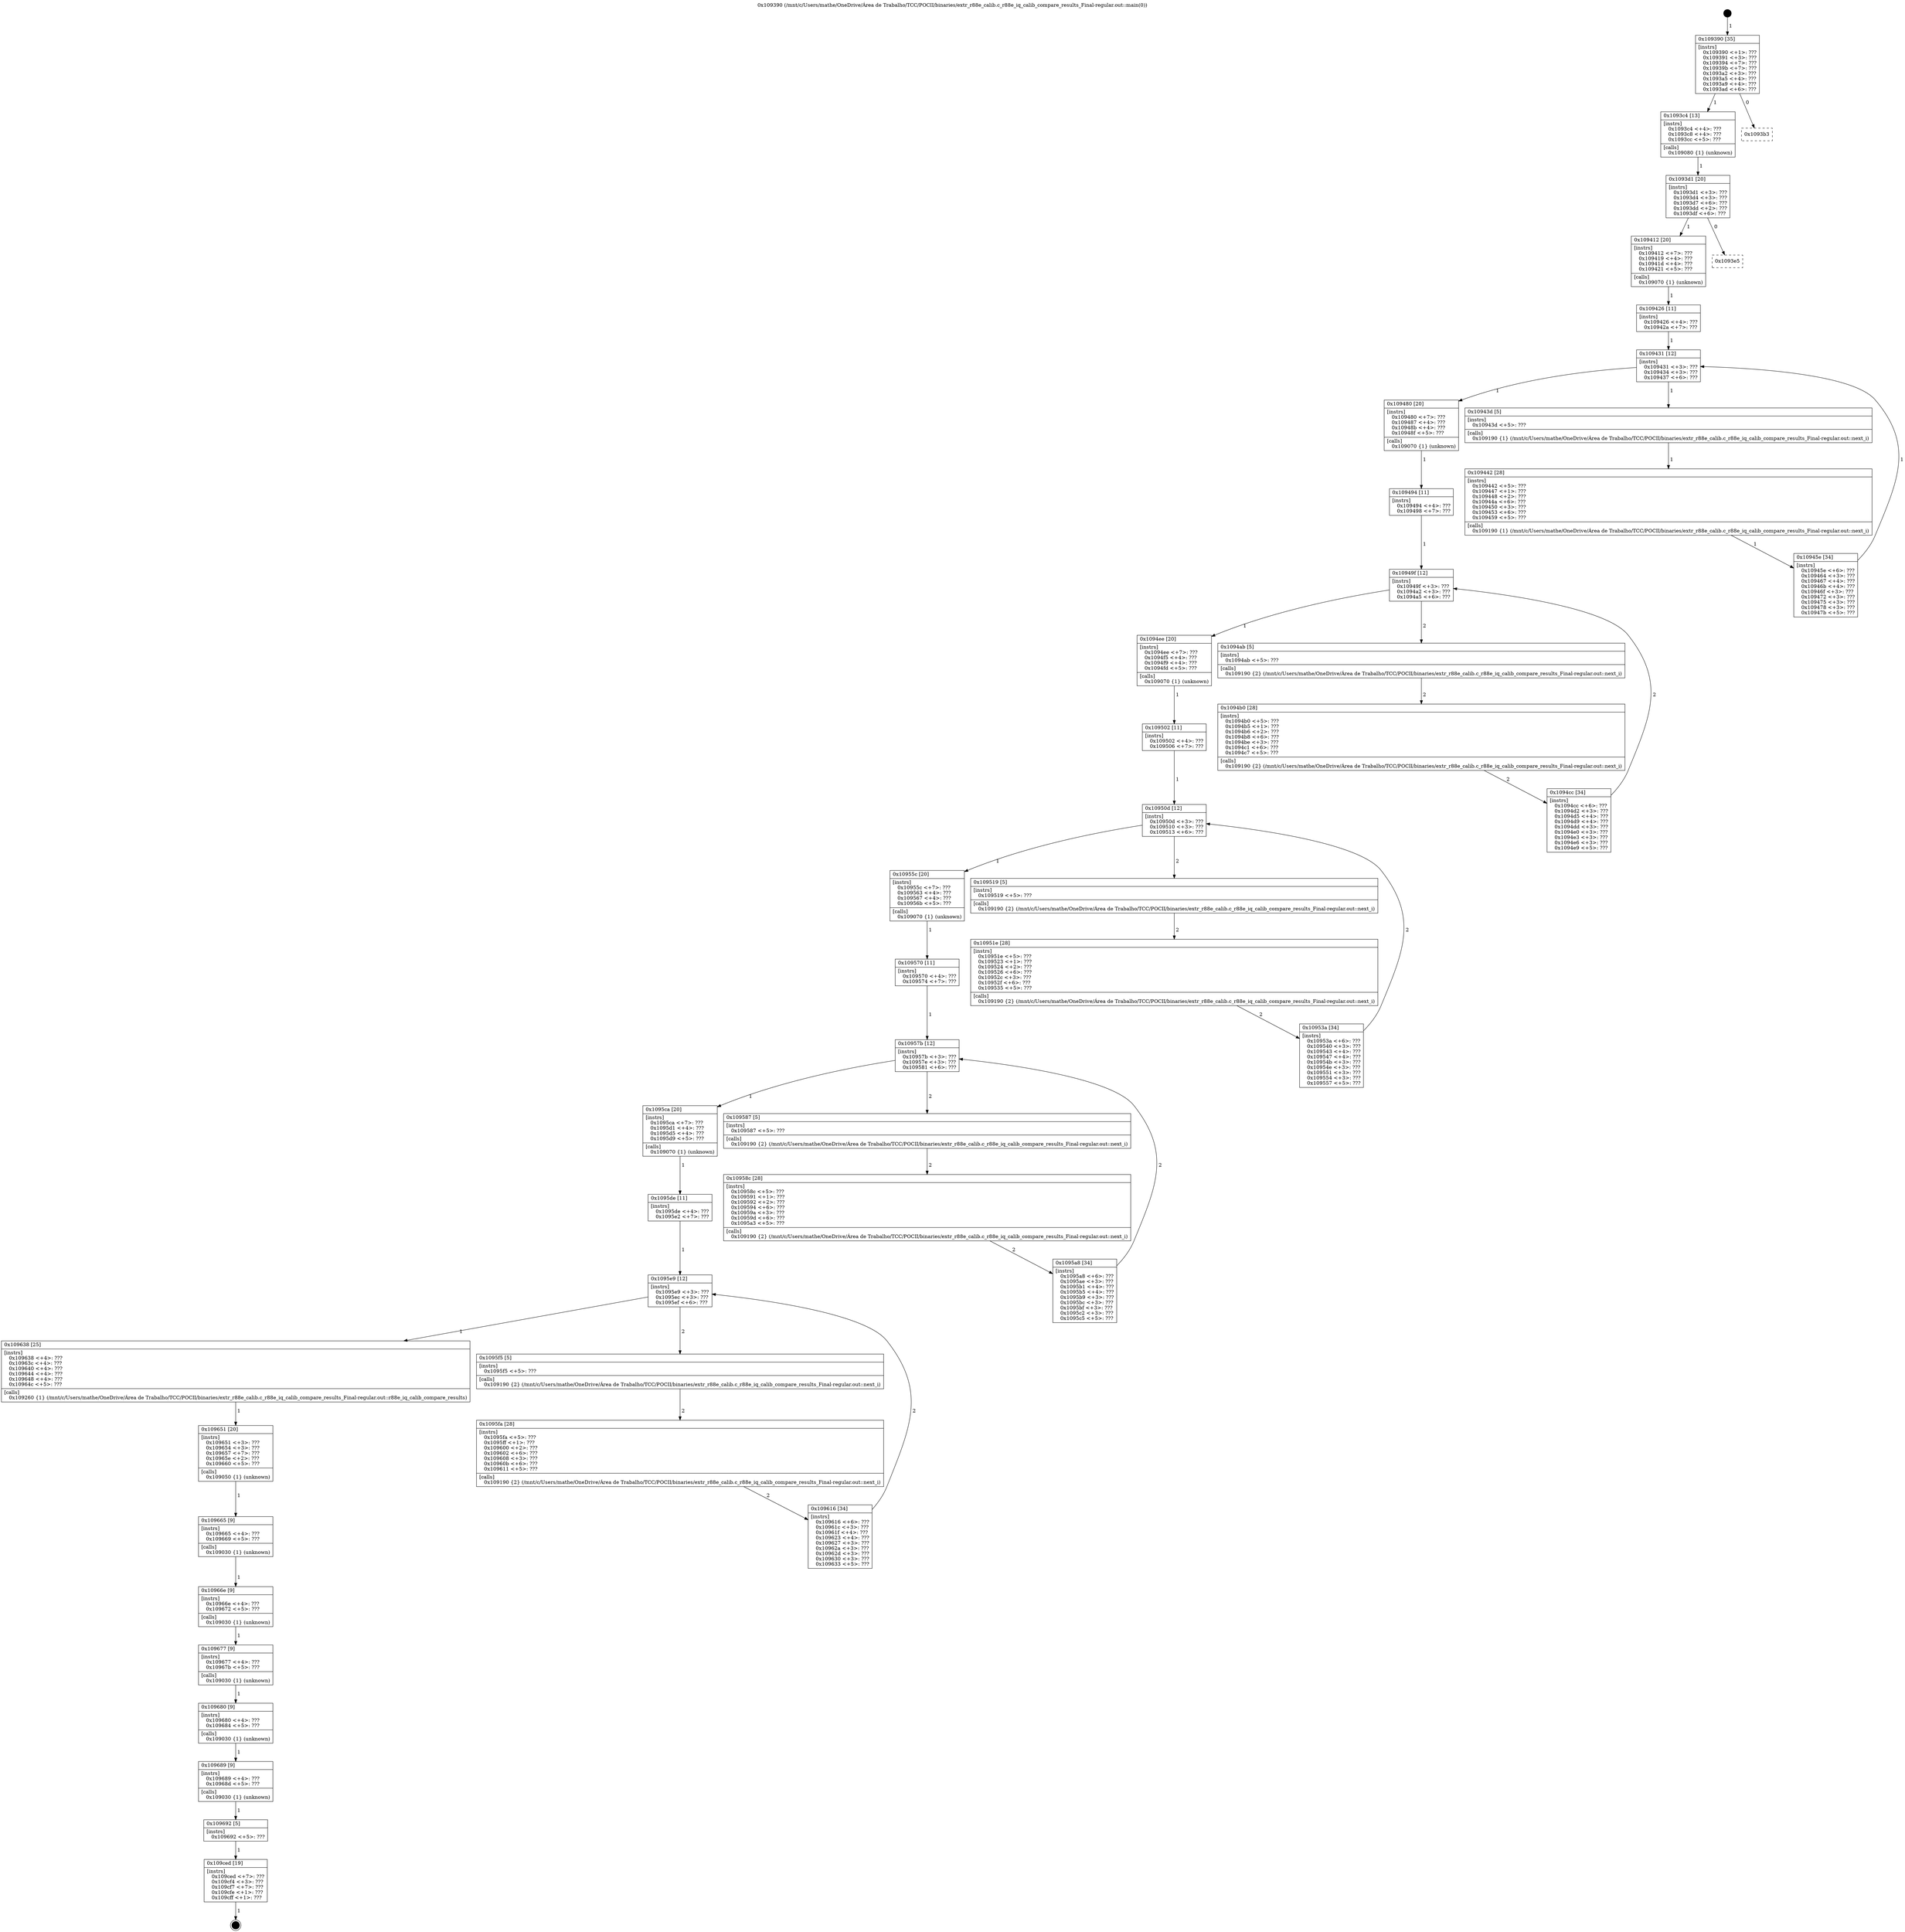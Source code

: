 digraph "0x109390" {
  label = "0x109390 (/mnt/c/Users/mathe/OneDrive/Área de Trabalho/TCC/POCII/binaries/extr_r88e_calib.c_r88e_iq_calib_compare_results_Final-regular.out::main(0))"
  labelloc = "t"
  node[shape=record]

  Entry [label="",width=0.3,height=0.3,shape=circle,fillcolor=black,style=filled]
  "0x109390" [label="{
     0x109390 [35]\l
     | [instrs]\l
     &nbsp;&nbsp;0x109390 \<+1\>: ???\l
     &nbsp;&nbsp;0x109391 \<+3\>: ???\l
     &nbsp;&nbsp;0x109394 \<+7\>: ???\l
     &nbsp;&nbsp;0x10939b \<+7\>: ???\l
     &nbsp;&nbsp;0x1093a2 \<+3\>: ???\l
     &nbsp;&nbsp;0x1093a5 \<+4\>: ???\l
     &nbsp;&nbsp;0x1093a9 \<+4\>: ???\l
     &nbsp;&nbsp;0x1093ad \<+6\>: ???\l
  }"]
  "0x1093c4" [label="{
     0x1093c4 [13]\l
     | [instrs]\l
     &nbsp;&nbsp;0x1093c4 \<+4\>: ???\l
     &nbsp;&nbsp;0x1093c8 \<+4\>: ???\l
     &nbsp;&nbsp;0x1093cc \<+5\>: ???\l
     | [calls]\l
     &nbsp;&nbsp;0x109080 \{1\} (unknown)\l
  }"]
  "0x1093b3" [label="{
     0x1093b3\l
  }", style=dashed]
  "0x1093d1" [label="{
     0x1093d1 [20]\l
     | [instrs]\l
     &nbsp;&nbsp;0x1093d1 \<+3\>: ???\l
     &nbsp;&nbsp;0x1093d4 \<+3\>: ???\l
     &nbsp;&nbsp;0x1093d7 \<+6\>: ???\l
     &nbsp;&nbsp;0x1093dd \<+2\>: ???\l
     &nbsp;&nbsp;0x1093df \<+6\>: ???\l
  }"]
  "0x109412" [label="{
     0x109412 [20]\l
     | [instrs]\l
     &nbsp;&nbsp;0x109412 \<+7\>: ???\l
     &nbsp;&nbsp;0x109419 \<+4\>: ???\l
     &nbsp;&nbsp;0x10941d \<+4\>: ???\l
     &nbsp;&nbsp;0x109421 \<+5\>: ???\l
     | [calls]\l
     &nbsp;&nbsp;0x109070 \{1\} (unknown)\l
  }"]
  "0x1093e5" [label="{
     0x1093e5\l
  }", style=dashed]
  "0x109431" [label="{
     0x109431 [12]\l
     | [instrs]\l
     &nbsp;&nbsp;0x109431 \<+3\>: ???\l
     &nbsp;&nbsp;0x109434 \<+3\>: ???\l
     &nbsp;&nbsp;0x109437 \<+6\>: ???\l
  }"]
  "0x109480" [label="{
     0x109480 [20]\l
     | [instrs]\l
     &nbsp;&nbsp;0x109480 \<+7\>: ???\l
     &nbsp;&nbsp;0x109487 \<+4\>: ???\l
     &nbsp;&nbsp;0x10948b \<+4\>: ???\l
     &nbsp;&nbsp;0x10948f \<+5\>: ???\l
     | [calls]\l
     &nbsp;&nbsp;0x109070 \{1\} (unknown)\l
  }"]
  "0x10943d" [label="{
     0x10943d [5]\l
     | [instrs]\l
     &nbsp;&nbsp;0x10943d \<+5\>: ???\l
     | [calls]\l
     &nbsp;&nbsp;0x109190 \{1\} (/mnt/c/Users/mathe/OneDrive/Área de Trabalho/TCC/POCII/binaries/extr_r88e_calib.c_r88e_iq_calib_compare_results_Final-regular.out::next_i)\l
  }"]
  "0x109442" [label="{
     0x109442 [28]\l
     | [instrs]\l
     &nbsp;&nbsp;0x109442 \<+5\>: ???\l
     &nbsp;&nbsp;0x109447 \<+1\>: ???\l
     &nbsp;&nbsp;0x109448 \<+2\>: ???\l
     &nbsp;&nbsp;0x10944a \<+6\>: ???\l
     &nbsp;&nbsp;0x109450 \<+3\>: ???\l
     &nbsp;&nbsp;0x109453 \<+6\>: ???\l
     &nbsp;&nbsp;0x109459 \<+5\>: ???\l
     | [calls]\l
     &nbsp;&nbsp;0x109190 \{1\} (/mnt/c/Users/mathe/OneDrive/Área de Trabalho/TCC/POCII/binaries/extr_r88e_calib.c_r88e_iq_calib_compare_results_Final-regular.out::next_i)\l
  }"]
  "0x10945e" [label="{
     0x10945e [34]\l
     | [instrs]\l
     &nbsp;&nbsp;0x10945e \<+6\>: ???\l
     &nbsp;&nbsp;0x109464 \<+3\>: ???\l
     &nbsp;&nbsp;0x109467 \<+4\>: ???\l
     &nbsp;&nbsp;0x10946b \<+4\>: ???\l
     &nbsp;&nbsp;0x10946f \<+3\>: ???\l
     &nbsp;&nbsp;0x109472 \<+3\>: ???\l
     &nbsp;&nbsp;0x109475 \<+3\>: ???\l
     &nbsp;&nbsp;0x109478 \<+3\>: ???\l
     &nbsp;&nbsp;0x10947b \<+5\>: ???\l
  }"]
  "0x109426" [label="{
     0x109426 [11]\l
     | [instrs]\l
     &nbsp;&nbsp;0x109426 \<+4\>: ???\l
     &nbsp;&nbsp;0x10942a \<+7\>: ???\l
  }"]
  "0x10949f" [label="{
     0x10949f [12]\l
     | [instrs]\l
     &nbsp;&nbsp;0x10949f \<+3\>: ???\l
     &nbsp;&nbsp;0x1094a2 \<+3\>: ???\l
     &nbsp;&nbsp;0x1094a5 \<+6\>: ???\l
  }"]
  "0x1094ee" [label="{
     0x1094ee [20]\l
     | [instrs]\l
     &nbsp;&nbsp;0x1094ee \<+7\>: ???\l
     &nbsp;&nbsp;0x1094f5 \<+4\>: ???\l
     &nbsp;&nbsp;0x1094f9 \<+4\>: ???\l
     &nbsp;&nbsp;0x1094fd \<+5\>: ???\l
     | [calls]\l
     &nbsp;&nbsp;0x109070 \{1\} (unknown)\l
  }"]
  "0x1094ab" [label="{
     0x1094ab [5]\l
     | [instrs]\l
     &nbsp;&nbsp;0x1094ab \<+5\>: ???\l
     | [calls]\l
     &nbsp;&nbsp;0x109190 \{2\} (/mnt/c/Users/mathe/OneDrive/Área de Trabalho/TCC/POCII/binaries/extr_r88e_calib.c_r88e_iq_calib_compare_results_Final-regular.out::next_i)\l
  }"]
  "0x1094b0" [label="{
     0x1094b0 [28]\l
     | [instrs]\l
     &nbsp;&nbsp;0x1094b0 \<+5\>: ???\l
     &nbsp;&nbsp;0x1094b5 \<+1\>: ???\l
     &nbsp;&nbsp;0x1094b6 \<+2\>: ???\l
     &nbsp;&nbsp;0x1094b8 \<+6\>: ???\l
     &nbsp;&nbsp;0x1094be \<+3\>: ???\l
     &nbsp;&nbsp;0x1094c1 \<+6\>: ???\l
     &nbsp;&nbsp;0x1094c7 \<+5\>: ???\l
     | [calls]\l
     &nbsp;&nbsp;0x109190 \{2\} (/mnt/c/Users/mathe/OneDrive/Área de Trabalho/TCC/POCII/binaries/extr_r88e_calib.c_r88e_iq_calib_compare_results_Final-regular.out::next_i)\l
  }"]
  "0x1094cc" [label="{
     0x1094cc [34]\l
     | [instrs]\l
     &nbsp;&nbsp;0x1094cc \<+6\>: ???\l
     &nbsp;&nbsp;0x1094d2 \<+3\>: ???\l
     &nbsp;&nbsp;0x1094d5 \<+4\>: ???\l
     &nbsp;&nbsp;0x1094d9 \<+4\>: ???\l
     &nbsp;&nbsp;0x1094dd \<+3\>: ???\l
     &nbsp;&nbsp;0x1094e0 \<+3\>: ???\l
     &nbsp;&nbsp;0x1094e3 \<+3\>: ???\l
     &nbsp;&nbsp;0x1094e6 \<+3\>: ???\l
     &nbsp;&nbsp;0x1094e9 \<+5\>: ???\l
  }"]
  "0x109494" [label="{
     0x109494 [11]\l
     | [instrs]\l
     &nbsp;&nbsp;0x109494 \<+4\>: ???\l
     &nbsp;&nbsp;0x109498 \<+7\>: ???\l
  }"]
  "0x10950d" [label="{
     0x10950d [12]\l
     | [instrs]\l
     &nbsp;&nbsp;0x10950d \<+3\>: ???\l
     &nbsp;&nbsp;0x109510 \<+3\>: ???\l
     &nbsp;&nbsp;0x109513 \<+6\>: ???\l
  }"]
  "0x10955c" [label="{
     0x10955c [20]\l
     | [instrs]\l
     &nbsp;&nbsp;0x10955c \<+7\>: ???\l
     &nbsp;&nbsp;0x109563 \<+4\>: ???\l
     &nbsp;&nbsp;0x109567 \<+4\>: ???\l
     &nbsp;&nbsp;0x10956b \<+5\>: ???\l
     | [calls]\l
     &nbsp;&nbsp;0x109070 \{1\} (unknown)\l
  }"]
  "0x109519" [label="{
     0x109519 [5]\l
     | [instrs]\l
     &nbsp;&nbsp;0x109519 \<+5\>: ???\l
     | [calls]\l
     &nbsp;&nbsp;0x109190 \{2\} (/mnt/c/Users/mathe/OneDrive/Área de Trabalho/TCC/POCII/binaries/extr_r88e_calib.c_r88e_iq_calib_compare_results_Final-regular.out::next_i)\l
  }"]
  "0x10951e" [label="{
     0x10951e [28]\l
     | [instrs]\l
     &nbsp;&nbsp;0x10951e \<+5\>: ???\l
     &nbsp;&nbsp;0x109523 \<+1\>: ???\l
     &nbsp;&nbsp;0x109524 \<+2\>: ???\l
     &nbsp;&nbsp;0x109526 \<+6\>: ???\l
     &nbsp;&nbsp;0x10952c \<+3\>: ???\l
     &nbsp;&nbsp;0x10952f \<+6\>: ???\l
     &nbsp;&nbsp;0x109535 \<+5\>: ???\l
     | [calls]\l
     &nbsp;&nbsp;0x109190 \{2\} (/mnt/c/Users/mathe/OneDrive/Área de Trabalho/TCC/POCII/binaries/extr_r88e_calib.c_r88e_iq_calib_compare_results_Final-regular.out::next_i)\l
  }"]
  "0x10953a" [label="{
     0x10953a [34]\l
     | [instrs]\l
     &nbsp;&nbsp;0x10953a \<+6\>: ???\l
     &nbsp;&nbsp;0x109540 \<+3\>: ???\l
     &nbsp;&nbsp;0x109543 \<+4\>: ???\l
     &nbsp;&nbsp;0x109547 \<+4\>: ???\l
     &nbsp;&nbsp;0x10954b \<+3\>: ???\l
     &nbsp;&nbsp;0x10954e \<+3\>: ???\l
     &nbsp;&nbsp;0x109551 \<+3\>: ???\l
     &nbsp;&nbsp;0x109554 \<+3\>: ???\l
     &nbsp;&nbsp;0x109557 \<+5\>: ???\l
  }"]
  "0x109502" [label="{
     0x109502 [11]\l
     | [instrs]\l
     &nbsp;&nbsp;0x109502 \<+4\>: ???\l
     &nbsp;&nbsp;0x109506 \<+7\>: ???\l
  }"]
  "0x10957b" [label="{
     0x10957b [12]\l
     | [instrs]\l
     &nbsp;&nbsp;0x10957b \<+3\>: ???\l
     &nbsp;&nbsp;0x10957e \<+3\>: ???\l
     &nbsp;&nbsp;0x109581 \<+6\>: ???\l
  }"]
  "0x1095ca" [label="{
     0x1095ca [20]\l
     | [instrs]\l
     &nbsp;&nbsp;0x1095ca \<+7\>: ???\l
     &nbsp;&nbsp;0x1095d1 \<+4\>: ???\l
     &nbsp;&nbsp;0x1095d5 \<+4\>: ???\l
     &nbsp;&nbsp;0x1095d9 \<+5\>: ???\l
     | [calls]\l
     &nbsp;&nbsp;0x109070 \{1\} (unknown)\l
  }"]
  "0x109587" [label="{
     0x109587 [5]\l
     | [instrs]\l
     &nbsp;&nbsp;0x109587 \<+5\>: ???\l
     | [calls]\l
     &nbsp;&nbsp;0x109190 \{2\} (/mnt/c/Users/mathe/OneDrive/Área de Trabalho/TCC/POCII/binaries/extr_r88e_calib.c_r88e_iq_calib_compare_results_Final-regular.out::next_i)\l
  }"]
  "0x10958c" [label="{
     0x10958c [28]\l
     | [instrs]\l
     &nbsp;&nbsp;0x10958c \<+5\>: ???\l
     &nbsp;&nbsp;0x109591 \<+1\>: ???\l
     &nbsp;&nbsp;0x109592 \<+2\>: ???\l
     &nbsp;&nbsp;0x109594 \<+6\>: ???\l
     &nbsp;&nbsp;0x10959a \<+3\>: ???\l
     &nbsp;&nbsp;0x10959d \<+6\>: ???\l
     &nbsp;&nbsp;0x1095a3 \<+5\>: ???\l
     | [calls]\l
     &nbsp;&nbsp;0x109190 \{2\} (/mnt/c/Users/mathe/OneDrive/Área de Trabalho/TCC/POCII/binaries/extr_r88e_calib.c_r88e_iq_calib_compare_results_Final-regular.out::next_i)\l
  }"]
  "0x1095a8" [label="{
     0x1095a8 [34]\l
     | [instrs]\l
     &nbsp;&nbsp;0x1095a8 \<+6\>: ???\l
     &nbsp;&nbsp;0x1095ae \<+3\>: ???\l
     &nbsp;&nbsp;0x1095b1 \<+4\>: ???\l
     &nbsp;&nbsp;0x1095b5 \<+4\>: ???\l
     &nbsp;&nbsp;0x1095b9 \<+3\>: ???\l
     &nbsp;&nbsp;0x1095bc \<+3\>: ???\l
     &nbsp;&nbsp;0x1095bf \<+3\>: ???\l
     &nbsp;&nbsp;0x1095c2 \<+3\>: ???\l
     &nbsp;&nbsp;0x1095c5 \<+5\>: ???\l
  }"]
  "0x109570" [label="{
     0x109570 [11]\l
     | [instrs]\l
     &nbsp;&nbsp;0x109570 \<+4\>: ???\l
     &nbsp;&nbsp;0x109574 \<+7\>: ???\l
  }"]
  "0x1095e9" [label="{
     0x1095e9 [12]\l
     | [instrs]\l
     &nbsp;&nbsp;0x1095e9 \<+3\>: ???\l
     &nbsp;&nbsp;0x1095ec \<+3\>: ???\l
     &nbsp;&nbsp;0x1095ef \<+6\>: ???\l
  }"]
  "0x109638" [label="{
     0x109638 [25]\l
     | [instrs]\l
     &nbsp;&nbsp;0x109638 \<+4\>: ???\l
     &nbsp;&nbsp;0x10963c \<+4\>: ???\l
     &nbsp;&nbsp;0x109640 \<+4\>: ???\l
     &nbsp;&nbsp;0x109644 \<+4\>: ???\l
     &nbsp;&nbsp;0x109648 \<+4\>: ???\l
     &nbsp;&nbsp;0x10964c \<+5\>: ???\l
     | [calls]\l
     &nbsp;&nbsp;0x109260 \{1\} (/mnt/c/Users/mathe/OneDrive/Área de Trabalho/TCC/POCII/binaries/extr_r88e_calib.c_r88e_iq_calib_compare_results_Final-regular.out::r88e_iq_calib_compare_results)\l
  }"]
  "0x1095f5" [label="{
     0x1095f5 [5]\l
     | [instrs]\l
     &nbsp;&nbsp;0x1095f5 \<+5\>: ???\l
     | [calls]\l
     &nbsp;&nbsp;0x109190 \{2\} (/mnt/c/Users/mathe/OneDrive/Área de Trabalho/TCC/POCII/binaries/extr_r88e_calib.c_r88e_iq_calib_compare_results_Final-regular.out::next_i)\l
  }"]
  "0x1095fa" [label="{
     0x1095fa [28]\l
     | [instrs]\l
     &nbsp;&nbsp;0x1095fa \<+5\>: ???\l
     &nbsp;&nbsp;0x1095ff \<+1\>: ???\l
     &nbsp;&nbsp;0x109600 \<+2\>: ???\l
     &nbsp;&nbsp;0x109602 \<+6\>: ???\l
     &nbsp;&nbsp;0x109608 \<+3\>: ???\l
     &nbsp;&nbsp;0x10960b \<+6\>: ???\l
     &nbsp;&nbsp;0x109611 \<+5\>: ???\l
     | [calls]\l
     &nbsp;&nbsp;0x109190 \{2\} (/mnt/c/Users/mathe/OneDrive/Área de Trabalho/TCC/POCII/binaries/extr_r88e_calib.c_r88e_iq_calib_compare_results_Final-regular.out::next_i)\l
  }"]
  "0x109616" [label="{
     0x109616 [34]\l
     | [instrs]\l
     &nbsp;&nbsp;0x109616 \<+6\>: ???\l
     &nbsp;&nbsp;0x10961c \<+3\>: ???\l
     &nbsp;&nbsp;0x10961f \<+4\>: ???\l
     &nbsp;&nbsp;0x109623 \<+4\>: ???\l
     &nbsp;&nbsp;0x109627 \<+3\>: ???\l
     &nbsp;&nbsp;0x10962a \<+3\>: ???\l
     &nbsp;&nbsp;0x10962d \<+3\>: ???\l
     &nbsp;&nbsp;0x109630 \<+3\>: ???\l
     &nbsp;&nbsp;0x109633 \<+5\>: ???\l
  }"]
  "0x1095de" [label="{
     0x1095de [11]\l
     | [instrs]\l
     &nbsp;&nbsp;0x1095de \<+4\>: ???\l
     &nbsp;&nbsp;0x1095e2 \<+7\>: ???\l
  }"]
  "0x109651" [label="{
     0x109651 [20]\l
     | [instrs]\l
     &nbsp;&nbsp;0x109651 \<+3\>: ???\l
     &nbsp;&nbsp;0x109654 \<+3\>: ???\l
     &nbsp;&nbsp;0x109657 \<+7\>: ???\l
     &nbsp;&nbsp;0x10965e \<+2\>: ???\l
     &nbsp;&nbsp;0x109660 \<+5\>: ???\l
     | [calls]\l
     &nbsp;&nbsp;0x109050 \{1\} (unknown)\l
  }"]
  "0x109665" [label="{
     0x109665 [9]\l
     | [instrs]\l
     &nbsp;&nbsp;0x109665 \<+4\>: ???\l
     &nbsp;&nbsp;0x109669 \<+5\>: ???\l
     | [calls]\l
     &nbsp;&nbsp;0x109030 \{1\} (unknown)\l
  }"]
  "0x10966e" [label="{
     0x10966e [9]\l
     | [instrs]\l
     &nbsp;&nbsp;0x10966e \<+4\>: ???\l
     &nbsp;&nbsp;0x109672 \<+5\>: ???\l
     | [calls]\l
     &nbsp;&nbsp;0x109030 \{1\} (unknown)\l
  }"]
  "0x109677" [label="{
     0x109677 [9]\l
     | [instrs]\l
     &nbsp;&nbsp;0x109677 \<+4\>: ???\l
     &nbsp;&nbsp;0x10967b \<+5\>: ???\l
     | [calls]\l
     &nbsp;&nbsp;0x109030 \{1\} (unknown)\l
  }"]
  "0x109680" [label="{
     0x109680 [9]\l
     | [instrs]\l
     &nbsp;&nbsp;0x109680 \<+4\>: ???\l
     &nbsp;&nbsp;0x109684 \<+5\>: ???\l
     | [calls]\l
     &nbsp;&nbsp;0x109030 \{1\} (unknown)\l
  }"]
  "0x109689" [label="{
     0x109689 [9]\l
     | [instrs]\l
     &nbsp;&nbsp;0x109689 \<+4\>: ???\l
     &nbsp;&nbsp;0x10968d \<+5\>: ???\l
     | [calls]\l
     &nbsp;&nbsp;0x109030 \{1\} (unknown)\l
  }"]
  "0x109692" [label="{
     0x109692 [5]\l
     | [instrs]\l
     &nbsp;&nbsp;0x109692 \<+5\>: ???\l
  }"]
  "0x109ced" [label="{
     0x109ced [19]\l
     | [instrs]\l
     &nbsp;&nbsp;0x109ced \<+7\>: ???\l
     &nbsp;&nbsp;0x109cf4 \<+3\>: ???\l
     &nbsp;&nbsp;0x109cf7 \<+7\>: ???\l
     &nbsp;&nbsp;0x109cfe \<+1\>: ???\l
     &nbsp;&nbsp;0x109cff \<+1\>: ???\l
  }"]
  Exit [label="",width=0.3,height=0.3,shape=circle,fillcolor=black,style=filled,peripheries=2]
  Entry -> "0x109390" [label=" 1"]
  "0x109390" -> "0x1093c4" [label=" 1"]
  "0x109390" -> "0x1093b3" [label=" 0"]
  "0x1093c4" -> "0x1093d1" [label=" 1"]
  "0x1093d1" -> "0x109412" [label=" 1"]
  "0x1093d1" -> "0x1093e5" [label=" 0"]
  "0x109412" -> "0x109426" [label=" 1"]
  "0x109431" -> "0x109480" [label=" 1"]
  "0x109431" -> "0x10943d" [label=" 1"]
  "0x10943d" -> "0x109442" [label=" 1"]
  "0x109442" -> "0x10945e" [label=" 1"]
  "0x109426" -> "0x109431" [label=" 1"]
  "0x10945e" -> "0x109431" [label=" 1"]
  "0x109480" -> "0x109494" [label=" 1"]
  "0x10949f" -> "0x1094ee" [label=" 1"]
  "0x10949f" -> "0x1094ab" [label=" 2"]
  "0x1094ab" -> "0x1094b0" [label=" 2"]
  "0x1094b0" -> "0x1094cc" [label=" 2"]
  "0x109494" -> "0x10949f" [label=" 1"]
  "0x1094cc" -> "0x10949f" [label=" 2"]
  "0x1094ee" -> "0x109502" [label=" 1"]
  "0x10950d" -> "0x10955c" [label=" 1"]
  "0x10950d" -> "0x109519" [label=" 2"]
  "0x109519" -> "0x10951e" [label=" 2"]
  "0x10951e" -> "0x10953a" [label=" 2"]
  "0x109502" -> "0x10950d" [label=" 1"]
  "0x10953a" -> "0x10950d" [label=" 2"]
  "0x10955c" -> "0x109570" [label=" 1"]
  "0x10957b" -> "0x1095ca" [label=" 1"]
  "0x10957b" -> "0x109587" [label=" 2"]
  "0x109587" -> "0x10958c" [label=" 2"]
  "0x10958c" -> "0x1095a8" [label=" 2"]
  "0x109570" -> "0x10957b" [label=" 1"]
  "0x1095a8" -> "0x10957b" [label=" 2"]
  "0x1095ca" -> "0x1095de" [label=" 1"]
  "0x1095e9" -> "0x109638" [label=" 1"]
  "0x1095e9" -> "0x1095f5" [label=" 2"]
  "0x1095f5" -> "0x1095fa" [label=" 2"]
  "0x1095fa" -> "0x109616" [label=" 2"]
  "0x1095de" -> "0x1095e9" [label=" 1"]
  "0x109616" -> "0x1095e9" [label=" 2"]
  "0x109638" -> "0x109651" [label=" 1"]
  "0x109651" -> "0x109665" [label=" 1"]
  "0x109665" -> "0x10966e" [label=" 1"]
  "0x10966e" -> "0x109677" [label=" 1"]
  "0x109677" -> "0x109680" [label=" 1"]
  "0x109680" -> "0x109689" [label=" 1"]
  "0x109689" -> "0x109692" [label=" 1"]
  "0x109692" -> "0x109ced" [label=" 1"]
  "0x109ced" -> Exit [label=" 1"]
}
